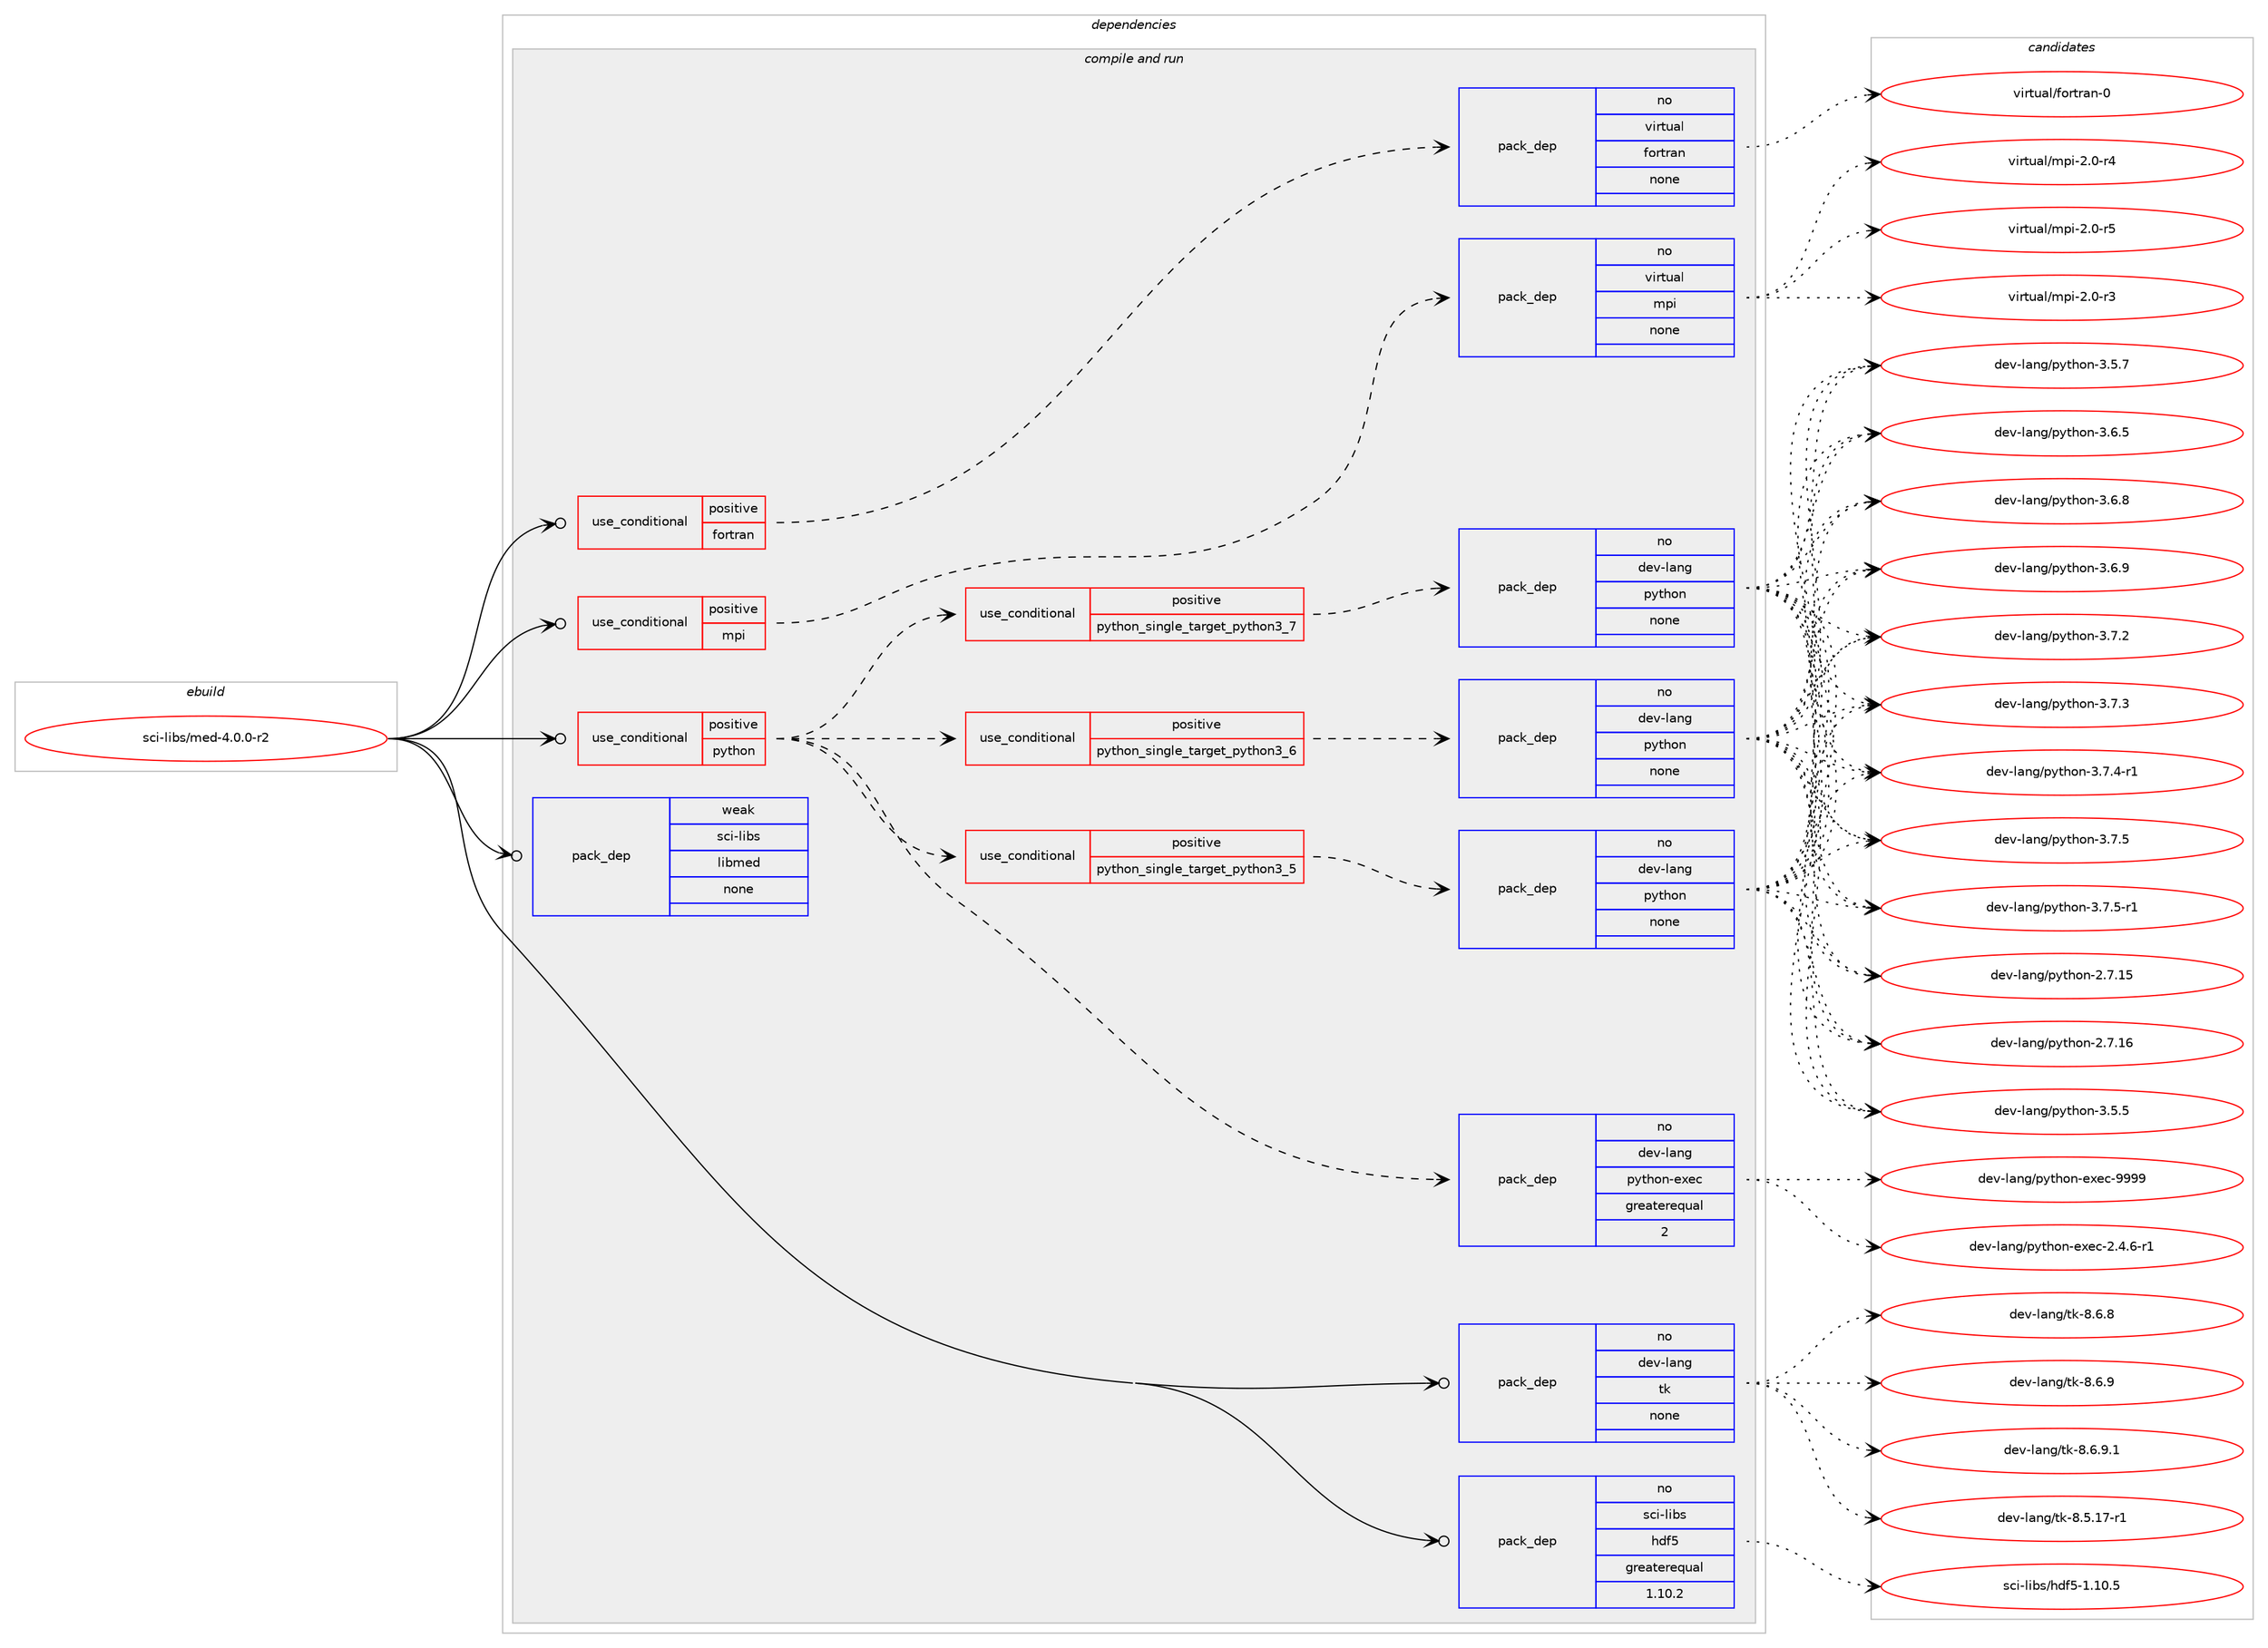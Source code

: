 digraph prolog {

# *************
# Graph options
# *************

newrank=true;
concentrate=true;
compound=true;
graph [rankdir=LR,fontname=Helvetica,fontsize=10,ranksep=1.5];#, ranksep=2.5, nodesep=0.2];
edge  [arrowhead=vee];
node  [fontname=Helvetica,fontsize=10];

# **********
# The ebuild
# **********

subgraph cluster_leftcol {
color=gray;
rank=same;
label=<<i>ebuild</i>>;
id [label="sci-libs/med-4.0.0-r2", color=red, width=4, href="../sci-libs/med-4.0.0-r2.svg"];
}

# ****************
# The dependencies
# ****************

subgraph cluster_midcol {
color=gray;
label=<<i>dependencies</i>>;
subgraph cluster_compile {
fillcolor="#eeeeee";
style=filled;
label=<<i>compile</i>>;
}
subgraph cluster_compileandrun {
fillcolor="#eeeeee";
style=filled;
label=<<i>compile and run</i>>;
subgraph cond208476 {
dependency858538 [label=<<TABLE BORDER="0" CELLBORDER="1" CELLSPACING="0" CELLPADDING="4"><TR><TD ROWSPAN="3" CELLPADDING="10">use_conditional</TD></TR><TR><TD>positive</TD></TR><TR><TD>fortran</TD></TR></TABLE>>, shape=none, color=red];
subgraph pack634884 {
dependency858539 [label=<<TABLE BORDER="0" CELLBORDER="1" CELLSPACING="0" CELLPADDING="4" WIDTH="220"><TR><TD ROWSPAN="6" CELLPADDING="30">pack_dep</TD></TR><TR><TD WIDTH="110">no</TD></TR><TR><TD>virtual</TD></TR><TR><TD>fortran</TD></TR><TR><TD>none</TD></TR><TR><TD></TD></TR></TABLE>>, shape=none, color=blue];
}
dependency858538:e -> dependency858539:w [weight=20,style="dashed",arrowhead="vee"];
}
id:e -> dependency858538:w [weight=20,style="solid",arrowhead="odotvee"];
subgraph cond208477 {
dependency858540 [label=<<TABLE BORDER="0" CELLBORDER="1" CELLSPACING="0" CELLPADDING="4"><TR><TD ROWSPAN="3" CELLPADDING="10">use_conditional</TD></TR><TR><TD>positive</TD></TR><TR><TD>mpi</TD></TR></TABLE>>, shape=none, color=red];
subgraph pack634885 {
dependency858541 [label=<<TABLE BORDER="0" CELLBORDER="1" CELLSPACING="0" CELLPADDING="4" WIDTH="220"><TR><TD ROWSPAN="6" CELLPADDING="30">pack_dep</TD></TR><TR><TD WIDTH="110">no</TD></TR><TR><TD>virtual</TD></TR><TR><TD>mpi</TD></TR><TR><TD>none</TD></TR><TR><TD></TD></TR></TABLE>>, shape=none, color=blue];
}
dependency858540:e -> dependency858541:w [weight=20,style="dashed",arrowhead="vee"];
}
id:e -> dependency858540:w [weight=20,style="solid",arrowhead="odotvee"];
subgraph cond208478 {
dependency858542 [label=<<TABLE BORDER="0" CELLBORDER="1" CELLSPACING="0" CELLPADDING="4"><TR><TD ROWSPAN="3" CELLPADDING="10">use_conditional</TD></TR><TR><TD>positive</TD></TR><TR><TD>python</TD></TR></TABLE>>, shape=none, color=red];
subgraph cond208479 {
dependency858543 [label=<<TABLE BORDER="0" CELLBORDER="1" CELLSPACING="0" CELLPADDING="4"><TR><TD ROWSPAN="3" CELLPADDING="10">use_conditional</TD></TR><TR><TD>positive</TD></TR><TR><TD>python_single_target_python3_5</TD></TR></TABLE>>, shape=none, color=red];
subgraph pack634886 {
dependency858544 [label=<<TABLE BORDER="0" CELLBORDER="1" CELLSPACING="0" CELLPADDING="4" WIDTH="220"><TR><TD ROWSPAN="6" CELLPADDING="30">pack_dep</TD></TR><TR><TD WIDTH="110">no</TD></TR><TR><TD>dev-lang</TD></TR><TR><TD>python</TD></TR><TR><TD>none</TD></TR><TR><TD></TD></TR></TABLE>>, shape=none, color=blue];
}
dependency858543:e -> dependency858544:w [weight=20,style="dashed",arrowhead="vee"];
}
dependency858542:e -> dependency858543:w [weight=20,style="dashed",arrowhead="vee"];
subgraph cond208480 {
dependency858545 [label=<<TABLE BORDER="0" CELLBORDER="1" CELLSPACING="0" CELLPADDING="4"><TR><TD ROWSPAN="3" CELLPADDING="10">use_conditional</TD></TR><TR><TD>positive</TD></TR><TR><TD>python_single_target_python3_6</TD></TR></TABLE>>, shape=none, color=red];
subgraph pack634887 {
dependency858546 [label=<<TABLE BORDER="0" CELLBORDER="1" CELLSPACING="0" CELLPADDING="4" WIDTH="220"><TR><TD ROWSPAN="6" CELLPADDING="30">pack_dep</TD></TR><TR><TD WIDTH="110">no</TD></TR><TR><TD>dev-lang</TD></TR><TR><TD>python</TD></TR><TR><TD>none</TD></TR><TR><TD></TD></TR></TABLE>>, shape=none, color=blue];
}
dependency858545:e -> dependency858546:w [weight=20,style="dashed",arrowhead="vee"];
}
dependency858542:e -> dependency858545:w [weight=20,style="dashed",arrowhead="vee"];
subgraph cond208481 {
dependency858547 [label=<<TABLE BORDER="0" CELLBORDER="1" CELLSPACING="0" CELLPADDING="4"><TR><TD ROWSPAN="3" CELLPADDING="10">use_conditional</TD></TR><TR><TD>positive</TD></TR><TR><TD>python_single_target_python3_7</TD></TR></TABLE>>, shape=none, color=red];
subgraph pack634888 {
dependency858548 [label=<<TABLE BORDER="0" CELLBORDER="1" CELLSPACING="0" CELLPADDING="4" WIDTH="220"><TR><TD ROWSPAN="6" CELLPADDING="30">pack_dep</TD></TR><TR><TD WIDTH="110">no</TD></TR><TR><TD>dev-lang</TD></TR><TR><TD>python</TD></TR><TR><TD>none</TD></TR><TR><TD></TD></TR></TABLE>>, shape=none, color=blue];
}
dependency858547:e -> dependency858548:w [weight=20,style="dashed",arrowhead="vee"];
}
dependency858542:e -> dependency858547:w [weight=20,style="dashed",arrowhead="vee"];
subgraph pack634889 {
dependency858549 [label=<<TABLE BORDER="0" CELLBORDER="1" CELLSPACING="0" CELLPADDING="4" WIDTH="220"><TR><TD ROWSPAN="6" CELLPADDING="30">pack_dep</TD></TR><TR><TD WIDTH="110">no</TD></TR><TR><TD>dev-lang</TD></TR><TR><TD>python-exec</TD></TR><TR><TD>greaterequal</TD></TR><TR><TD>2</TD></TR></TABLE>>, shape=none, color=blue];
}
dependency858542:e -> dependency858549:w [weight=20,style="dashed",arrowhead="vee"];
}
id:e -> dependency858542:w [weight=20,style="solid",arrowhead="odotvee"];
subgraph pack634890 {
dependency858550 [label=<<TABLE BORDER="0" CELLBORDER="1" CELLSPACING="0" CELLPADDING="4" WIDTH="220"><TR><TD ROWSPAN="6" CELLPADDING="30">pack_dep</TD></TR><TR><TD WIDTH="110">no</TD></TR><TR><TD>dev-lang</TD></TR><TR><TD>tk</TD></TR><TR><TD>none</TD></TR><TR><TD></TD></TR></TABLE>>, shape=none, color=blue];
}
id:e -> dependency858550:w [weight=20,style="solid",arrowhead="odotvee"];
subgraph pack634891 {
dependency858551 [label=<<TABLE BORDER="0" CELLBORDER="1" CELLSPACING="0" CELLPADDING="4" WIDTH="220"><TR><TD ROWSPAN="6" CELLPADDING="30">pack_dep</TD></TR><TR><TD WIDTH="110">no</TD></TR><TR><TD>sci-libs</TD></TR><TR><TD>hdf5</TD></TR><TR><TD>greaterequal</TD></TR><TR><TD>1.10.2</TD></TR></TABLE>>, shape=none, color=blue];
}
id:e -> dependency858551:w [weight=20,style="solid",arrowhead="odotvee"];
subgraph pack634892 {
dependency858552 [label=<<TABLE BORDER="0" CELLBORDER="1" CELLSPACING="0" CELLPADDING="4" WIDTH="220"><TR><TD ROWSPAN="6" CELLPADDING="30">pack_dep</TD></TR><TR><TD WIDTH="110">weak</TD></TR><TR><TD>sci-libs</TD></TR><TR><TD>libmed</TD></TR><TR><TD>none</TD></TR><TR><TD></TD></TR></TABLE>>, shape=none, color=blue];
}
id:e -> dependency858552:w [weight=20,style="solid",arrowhead="odotvee"];
}
subgraph cluster_run {
fillcolor="#eeeeee";
style=filled;
label=<<i>run</i>>;
}
}

# **************
# The candidates
# **************

subgraph cluster_choices {
rank=same;
color=gray;
label=<<i>candidates</i>>;

subgraph choice634884 {
color=black;
nodesep=1;
choice1181051141161179710847102111114116114971104548 [label="virtual/fortran-0", color=red, width=4,href="../virtual/fortran-0.svg"];
dependency858539:e -> choice1181051141161179710847102111114116114971104548:w [style=dotted,weight="100"];
}
subgraph choice634885 {
color=black;
nodesep=1;
choice1181051141161179710847109112105455046484511451 [label="virtual/mpi-2.0-r3", color=red, width=4,href="../virtual/mpi-2.0-r3.svg"];
choice1181051141161179710847109112105455046484511452 [label="virtual/mpi-2.0-r4", color=red, width=4,href="../virtual/mpi-2.0-r4.svg"];
choice1181051141161179710847109112105455046484511453 [label="virtual/mpi-2.0-r5", color=red, width=4,href="../virtual/mpi-2.0-r5.svg"];
dependency858541:e -> choice1181051141161179710847109112105455046484511451:w [style=dotted,weight="100"];
dependency858541:e -> choice1181051141161179710847109112105455046484511452:w [style=dotted,weight="100"];
dependency858541:e -> choice1181051141161179710847109112105455046484511453:w [style=dotted,weight="100"];
}
subgraph choice634886 {
color=black;
nodesep=1;
choice10010111845108971101034711212111610411111045504655464953 [label="dev-lang/python-2.7.15", color=red, width=4,href="../dev-lang/python-2.7.15.svg"];
choice10010111845108971101034711212111610411111045504655464954 [label="dev-lang/python-2.7.16", color=red, width=4,href="../dev-lang/python-2.7.16.svg"];
choice100101118451089711010347112121116104111110455146534653 [label="dev-lang/python-3.5.5", color=red, width=4,href="../dev-lang/python-3.5.5.svg"];
choice100101118451089711010347112121116104111110455146534655 [label="dev-lang/python-3.5.7", color=red, width=4,href="../dev-lang/python-3.5.7.svg"];
choice100101118451089711010347112121116104111110455146544653 [label="dev-lang/python-3.6.5", color=red, width=4,href="../dev-lang/python-3.6.5.svg"];
choice100101118451089711010347112121116104111110455146544656 [label="dev-lang/python-3.6.8", color=red, width=4,href="../dev-lang/python-3.6.8.svg"];
choice100101118451089711010347112121116104111110455146544657 [label="dev-lang/python-3.6.9", color=red, width=4,href="../dev-lang/python-3.6.9.svg"];
choice100101118451089711010347112121116104111110455146554650 [label="dev-lang/python-3.7.2", color=red, width=4,href="../dev-lang/python-3.7.2.svg"];
choice100101118451089711010347112121116104111110455146554651 [label="dev-lang/python-3.7.3", color=red, width=4,href="../dev-lang/python-3.7.3.svg"];
choice1001011184510897110103471121211161041111104551465546524511449 [label="dev-lang/python-3.7.4-r1", color=red, width=4,href="../dev-lang/python-3.7.4-r1.svg"];
choice100101118451089711010347112121116104111110455146554653 [label="dev-lang/python-3.7.5", color=red, width=4,href="../dev-lang/python-3.7.5.svg"];
choice1001011184510897110103471121211161041111104551465546534511449 [label="dev-lang/python-3.7.5-r1", color=red, width=4,href="../dev-lang/python-3.7.5-r1.svg"];
dependency858544:e -> choice10010111845108971101034711212111610411111045504655464953:w [style=dotted,weight="100"];
dependency858544:e -> choice10010111845108971101034711212111610411111045504655464954:w [style=dotted,weight="100"];
dependency858544:e -> choice100101118451089711010347112121116104111110455146534653:w [style=dotted,weight="100"];
dependency858544:e -> choice100101118451089711010347112121116104111110455146534655:w [style=dotted,weight="100"];
dependency858544:e -> choice100101118451089711010347112121116104111110455146544653:w [style=dotted,weight="100"];
dependency858544:e -> choice100101118451089711010347112121116104111110455146544656:w [style=dotted,weight="100"];
dependency858544:e -> choice100101118451089711010347112121116104111110455146544657:w [style=dotted,weight="100"];
dependency858544:e -> choice100101118451089711010347112121116104111110455146554650:w [style=dotted,weight="100"];
dependency858544:e -> choice100101118451089711010347112121116104111110455146554651:w [style=dotted,weight="100"];
dependency858544:e -> choice1001011184510897110103471121211161041111104551465546524511449:w [style=dotted,weight="100"];
dependency858544:e -> choice100101118451089711010347112121116104111110455146554653:w [style=dotted,weight="100"];
dependency858544:e -> choice1001011184510897110103471121211161041111104551465546534511449:w [style=dotted,weight="100"];
}
subgraph choice634887 {
color=black;
nodesep=1;
choice10010111845108971101034711212111610411111045504655464953 [label="dev-lang/python-2.7.15", color=red, width=4,href="../dev-lang/python-2.7.15.svg"];
choice10010111845108971101034711212111610411111045504655464954 [label="dev-lang/python-2.7.16", color=red, width=4,href="../dev-lang/python-2.7.16.svg"];
choice100101118451089711010347112121116104111110455146534653 [label="dev-lang/python-3.5.5", color=red, width=4,href="../dev-lang/python-3.5.5.svg"];
choice100101118451089711010347112121116104111110455146534655 [label="dev-lang/python-3.5.7", color=red, width=4,href="../dev-lang/python-3.5.7.svg"];
choice100101118451089711010347112121116104111110455146544653 [label="dev-lang/python-3.6.5", color=red, width=4,href="../dev-lang/python-3.6.5.svg"];
choice100101118451089711010347112121116104111110455146544656 [label="dev-lang/python-3.6.8", color=red, width=4,href="../dev-lang/python-3.6.8.svg"];
choice100101118451089711010347112121116104111110455146544657 [label="dev-lang/python-3.6.9", color=red, width=4,href="../dev-lang/python-3.6.9.svg"];
choice100101118451089711010347112121116104111110455146554650 [label="dev-lang/python-3.7.2", color=red, width=4,href="../dev-lang/python-3.7.2.svg"];
choice100101118451089711010347112121116104111110455146554651 [label="dev-lang/python-3.7.3", color=red, width=4,href="../dev-lang/python-3.7.3.svg"];
choice1001011184510897110103471121211161041111104551465546524511449 [label="dev-lang/python-3.7.4-r1", color=red, width=4,href="../dev-lang/python-3.7.4-r1.svg"];
choice100101118451089711010347112121116104111110455146554653 [label="dev-lang/python-3.7.5", color=red, width=4,href="../dev-lang/python-3.7.5.svg"];
choice1001011184510897110103471121211161041111104551465546534511449 [label="dev-lang/python-3.7.5-r1", color=red, width=4,href="../dev-lang/python-3.7.5-r1.svg"];
dependency858546:e -> choice10010111845108971101034711212111610411111045504655464953:w [style=dotted,weight="100"];
dependency858546:e -> choice10010111845108971101034711212111610411111045504655464954:w [style=dotted,weight="100"];
dependency858546:e -> choice100101118451089711010347112121116104111110455146534653:w [style=dotted,weight="100"];
dependency858546:e -> choice100101118451089711010347112121116104111110455146534655:w [style=dotted,weight="100"];
dependency858546:e -> choice100101118451089711010347112121116104111110455146544653:w [style=dotted,weight="100"];
dependency858546:e -> choice100101118451089711010347112121116104111110455146544656:w [style=dotted,weight="100"];
dependency858546:e -> choice100101118451089711010347112121116104111110455146544657:w [style=dotted,weight="100"];
dependency858546:e -> choice100101118451089711010347112121116104111110455146554650:w [style=dotted,weight="100"];
dependency858546:e -> choice100101118451089711010347112121116104111110455146554651:w [style=dotted,weight="100"];
dependency858546:e -> choice1001011184510897110103471121211161041111104551465546524511449:w [style=dotted,weight="100"];
dependency858546:e -> choice100101118451089711010347112121116104111110455146554653:w [style=dotted,weight="100"];
dependency858546:e -> choice1001011184510897110103471121211161041111104551465546534511449:w [style=dotted,weight="100"];
}
subgraph choice634888 {
color=black;
nodesep=1;
choice10010111845108971101034711212111610411111045504655464953 [label="dev-lang/python-2.7.15", color=red, width=4,href="../dev-lang/python-2.7.15.svg"];
choice10010111845108971101034711212111610411111045504655464954 [label="dev-lang/python-2.7.16", color=red, width=4,href="../dev-lang/python-2.7.16.svg"];
choice100101118451089711010347112121116104111110455146534653 [label="dev-lang/python-3.5.5", color=red, width=4,href="../dev-lang/python-3.5.5.svg"];
choice100101118451089711010347112121116104111110455146534655 [label="dev-lang/python-3.5.7", color=red, width=4,href="../dev-lang/python-3.5.7.svg"];
choice100101118451089711010347112121116104111110455146544653 [label="dev-lang/python-3.6.5", color=red, width=4,href="../dev-lang/python-3.6.5.svg"];
choice100101118451089711010347112121116104111110455146544656 [label="dev-lang/python-3.6.8", color=red, width=4,href="../dev-lang/python-3.6.8.svg"];
choice100101118451089711010347112121116104111110455146544657 [label="dev-lang/python-3.6.9", color=red, width=4,href="../dev-lang/python-3.6.9.svg"];
choice100101118451089711010347112121116104111110455146554650 [label="dev-lang/python-3.7.2", color=red, width=4,href="../dev-lang/python-3.7.2.svg"];
choice100101118451089711010347112121116104111110455146554651 [label="dev-lang/python-3.7.3", color=red, width=4,href="../dev-lang/python-3.7.3.svg"];
choice1001011184510897110103471121211161041111104551465546524511449 [label="dev-lang/python-3.7.4-r1", color=red, width=4,href="../dev-lang/python-3.7.4-r1.svg"];
choice100101118451089711010347112121116104111110455146554653 [label="dev-lang/python-3.7.5", color=red, width=4,href="../dev-lang/python-3.7.5.svg"];
choice1001011184510897110103471121211161041111104551465546534511449 [label="dev-lang/python-3.7.5-r1", color=red, width=4,href="../dev-lang/python-3.7.5-r1.svg"];
dependency858548:e -> choice10010111845108971101034711212111610411111045504655464953:w [style=dotted,weight="100"];
dependency858548:e -> choice10010111845108971101034711212111610411111045504655464954:w [style=dotted,weight="100"];
dependency858548:e -> choice100101118451089711010347112121116104111110455146534653:w [style=dotted,weight="100"];
dependency858548:e -> choice100101118451089711010347112121116104111110455146534655:w [style=dotted,weight="100"];
dependency858548:e -> choice100101118451089711010347112121116104111110455146544653:w [style=dotted,weight="100"];
dependency858548:e -> choice100101118451089711010347112121116104111110455146544656:w [style=dotted,weight="100"];
dependency858548:e -> choice100101118451089711010347112121116104111110455146544657:w [style=dotted,weight="100"];
dependency858548:e -> choice100101118451089711010347112121116104111110455146554650:w [style=dotted,weight="100"];
dependency858548:e -> choice100101118451089711010347112121116104111110455146554651:w [style=dotted,weight="100"];
dependency858548:e -> choice1001011184510897110103471121211161041111104551465546524511449:w [style=dotted,weight="100"];
dependency858548:e -> choice100101118451089711010347112121116104111110455146554653:w [style=dotted,weight="100"];
dependency858548:e -> choice1001011184510897110103471121211161041111104551465546534511449:w [style=dotted,weight="100"];
}
subgraph choice634889 {
color=black;
nodesep=1;
choice10010111845108971101034711212111610411111045101120101994550465246544511449 [label="dev-lang/python-exec-2.4.6-r1", color=red, width=4,href="../dev-lang/python-exec-2.4.6-r1.svg"];
choice10010111845108971101034711212111610411111045101120101994557575757 [label="dev-lang/python-exec-9999", color=red, width=4,href="../dev-lang/python-exec-9999.svg"];
dependency858549:e -> choice10010111845108971101034711212111610411111045101120101994550465246544511449:w [style=dotted,weight="100"];
dependency858549:e -> choice10010111845108971101034711212111610411111045101120101994557575757:w [style=dotted,weight="100"];
}
subgraph choice634890 {
color=black;
nodesep=1;
choice100101118451089711010347116107455646534649554511449 [label="dev-lang/tk-8.5.17-r1", color=red, width=4,href="../dev-lang/tk-8.5.17-r1.svg"];
choice100101118451089711010347116107455646544656 [label="dev-lang/tk-8.6.8", color=red, width=4,href="../dev-lang/tk-8.6.8.svg"];
choice100101118451089711010347116107455646544657 [label="dev-lang/tk-8.6.9", color=red, width=4,href="../dev-lang/tk-8.6.9.svg"];
choice1001011184510897110103471161074556465446574649 [label="dev-lang/tk-8.6.9.1", color=red, width=4,href="../dev-lang/tk-8.6.9.1.svg"];
dependency858550:e -> choice100101118451089711010347116107455646534649554511449:w [style=dotted,weight="100"];
dependency858550:e -> choice100101118451089711010347116107455646544656:w [style=dotted,weight="100"];
dependency858550:e -> choice100101118451089711010347116107455646544657:w [style=dotted,weight="100"];
dependency858550:e -> choice1001011184510897110103471161074556465446574649:w [style=dotted,weight="100"];
}
subgraph choice634891 {
color=black;
nodesep=1;
choice115991054510810598115471041001025345494649484653 [label="sci-libs/hdf5-1.10.5", color=red, width=4,href="../sci-libs/hdf5-1.10.5.svg"];
dependency858551:e -> choice115991054510810598115471041001025345494649484653:w [style=dotted,weight="100"];
}
subgraph choice634892 {
color=black;
nodesep=1;
}
}

}
